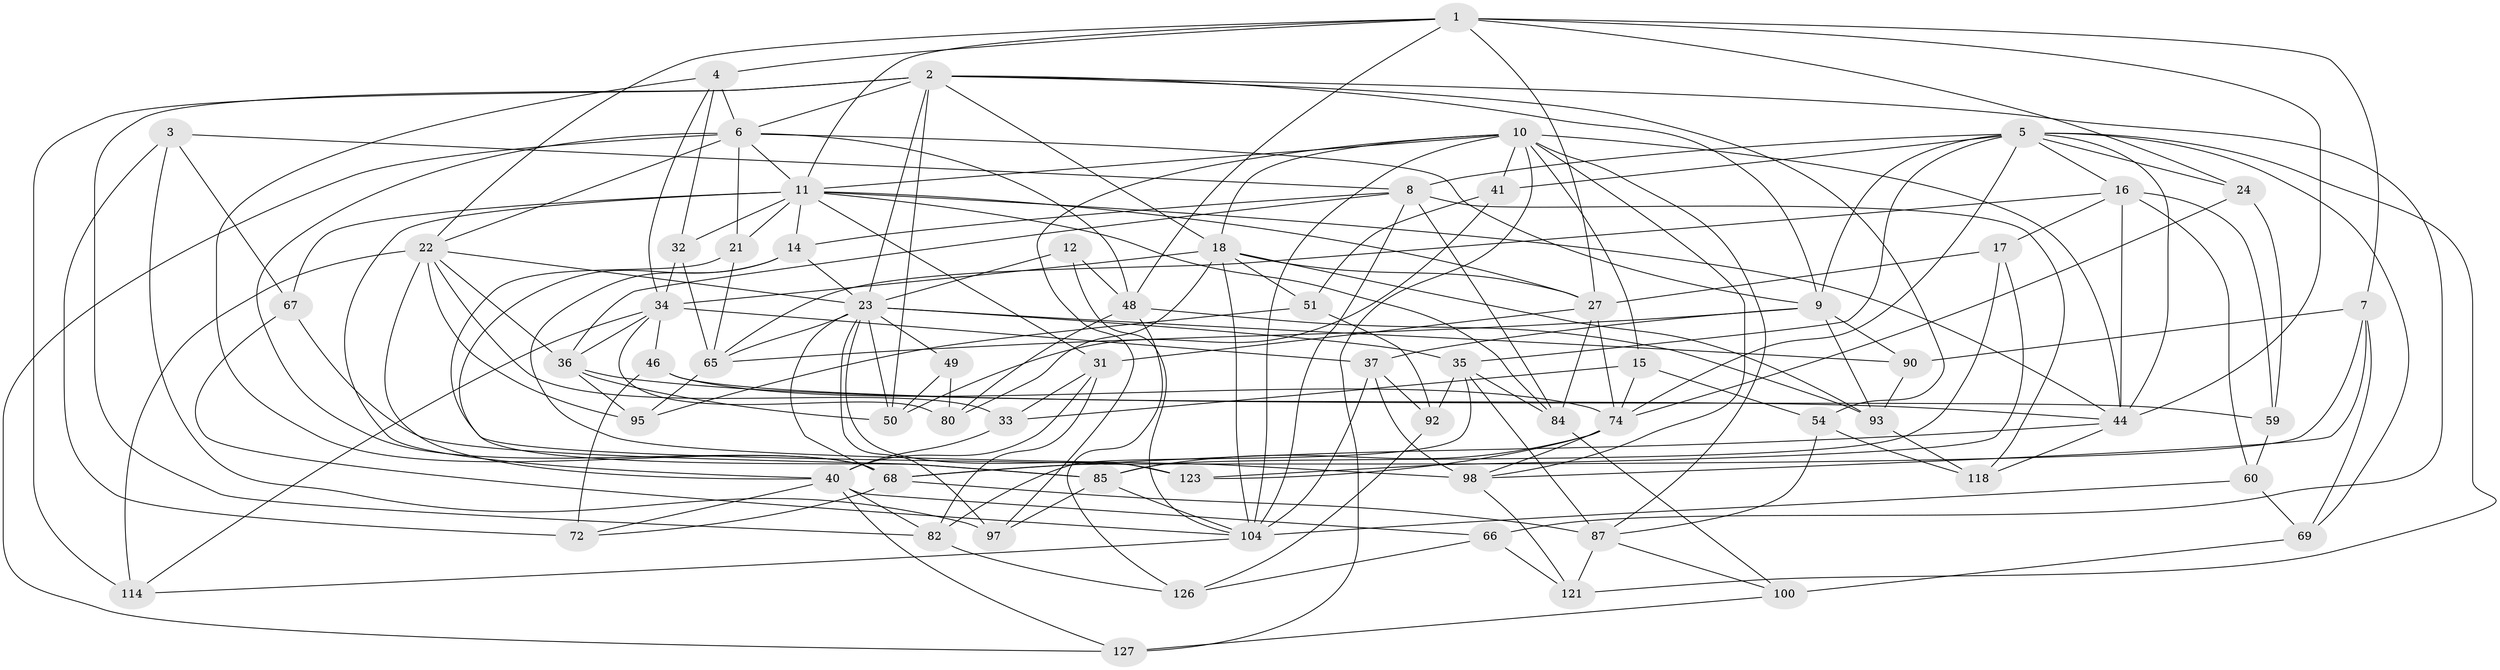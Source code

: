 // original degree distribution, {4: 1.0}
// Generated by graph-tools (version 1.1) at 2025/16/03/09/25 04:16:41]
// undirected, 66 vertices, 185 edges
graph export_dot {
graph [start="1"]
  node [color=gray90,style=filled];
  1 [super="+131+73"];
  2 [super="+20"];
  3;
  4 [super="+79"];
  5 [super="+75+103"];
  6 [super="+58+43"];
  7 [super="+13"];
  8 [super="+91"];
  9 [super="+62+28"];
  10 [super="+19+39"];
  11 [super="+45+106+56"];
  12;
  14 [super="+120"];
  15;
  16 [super="+42"];
  17;
  18 [super="+25+61"];
  21;
  22 [super="+112+26"];
  23 [super="+64+29+76+109"];
  24;
  27 [super="+30"];
  31 [super="+55"];
  32;
  33;
  34 [super="+57+71"];
  35 [super="+116"];
  36 [super="+70"];
  37 [super="+86"];
  40 [super="+47"];
  41;
  44 [super="+124+129"];
  46;
  48 [super="+117+81"];
  49;
  50 [super="+108"];
  51;
  54;
  59;
  60;
  65 [super="+107"];
  66;
  67;
  68 [super="+77+96"];
  69;
  72;
  74 [super="+83+99"];
  80;
  82 [super="+130"];
  84 [super="+105"];
  85 [super="+115"];
  87 [super="+113"];
  90;
  92;
  93 [super="+110"];
  95;
  97;
  98 [super="+122"];
  100;
  104 [super="+111+128"];
  114;
  118;
  121;
  123;
  126;
  127;
  1 -- 7;
  1 -- 11;
  1 -- 4;
  1 -- 44;
  1 -- 48;
  1 -- 22;
  1 -- 24;
  1 -- 27;
  2 -- 66;
  2 -- 114;
  2 -- 9;
  2 -- 18;
  2 -- 50 [weight=2];
  2 -- 54;
  2 -- 23;
  2 -- 6;
  2 -- 82;
  3 -- 97;
  3 -- 72;
  3 -- 67;
  3 -- 8;
  4 -- 6 [weight=2];
  4 -- 34;
  4 -- 32;
  4 -- 68;
  5 -- 69;
  5 -- 16;
  5 -- 121;
  5 -- 24;
  5 -- 9;
  5 -- 41;
  5 -- 8;
  5 -- 35;
  5 -- 44;
  5 -- 74;
  6 -- 48;
  6 -- 22;
  6 -- 127;
  6 -- 11;
  6 -- 68;
  6 -- 21;
  6 -- 9;
  7 -- 68 [weight=2];
  7 -- 98;
  7 -- 90;
  7 -- 69;
  8 -- 104 [weight=2];
  8 -- 36;
  8 -- 84;
  8 -- 118;
  8 -- 14;
  9 -- 37 [weight=2];
  9 -- 90;
  9 -- 65;
  9 -- 93;
  10 -- 11;
  10 -- 18;
  10 -- 98;
  10 -- 15;
  10 -- 104;
  10 -- 97;
  10 -- 87;
  10 -- 41;
  10 -- 44;
  10 -- 127;
  11 -- 32;
  11 -- 67;
  11 -- 84;
  11 -- 44;
  11 -- 40;
  11 -- 21;
  11 -- 14;
  11 -- 31;
  11 -- 27;
  12 -- 48 [weight=2];
  12 -- 23;
  12 -- 104;
  14 -- 98;
  14 -- 23 [weight=2];
  14 -- 85;
  15 -- 54;
  15 -- 74;
  15 -- 33;
  16 -- 17;
  16 -- 59;
  16 -- 60;
  16 -- 65;
  16 -- 44;
  17 -- 123;
  17 -- 85;
  17 -- 27;
  18 -- 93;
  18 -- 80;
  18 -- 34;
  18 -- 51;
  18 -- 104;
  18 -- 27;
  21 -- 123;
  21 -- 65;
  22 -- 40;
  22 -- 33;
  22 -- 95;
  22 -- 114;
  22 -- 36;
  22 -- 23;
  23 -- 49 [weight=2];
  23 -- 50;
  23 -- 97;
  23 -- 35;
  23 -- 90;
  23 -- 68;
  23 -- 65;
  23 -- 123;
  24 -- 59;
  24 -- 74;
  27 -- 31;
  27 -- 84 [weight=2];
  27 -- 74;
  31 -- 33;
  31 -- 40;
  31 -- 82 [weight=2];
  32 -- 34;
  32 -- 65;
  33 -- 40;
  34 -- 80;
  34 -- 114;
  34 -- 46;
  34 -- 36;
  34 -- 37;
  35 -- 84;
  35 -- 82;
  35 -- 92;
  35 -- 87;
  36 -- 95;
  36 -- 50;
  36 -- 44;
  37 -- 98;
  37 -- 92;
  37 -- 104;
  40 -- 72;
  40 -- 82;
  40 -- 66;
  40 -- 127;
  41 -- 51;
  41 -- 50;
  44 -- 68;
  44 -- 118;
  46 -- 59;
  46 -- 72;
  46 -- 74;
  48 -- 80;
  48 -- 93 [weight=2];
  48 -- 126;
  49 -- 80;
  49 -- 50;
  51 -- 95;
  51 -- 92;
  54 -- 87;
  54 -- 118;
  59 -- 60;
  60 -- 104;
  60 -- 69;
  65 -- 95;
  66 -- 126;
  66 -- 121;
  67 -- 85;
  67 -- 104;
  68 -- 87;
  68 -- 72;
  69 -- 100;
  74 -- 123;
  74 -- 98;
  74 -- 85;
  82 -- 126;
  84 -- 100;
  85 -- 97;
  85 -- 104;
  87 -- 121;
  87 -- 100;
  90 -- 93;
  92 -- 126;
  93 -- 118;
  98 -- 121;
  100 -- 127;
  104 -- 114;
}
